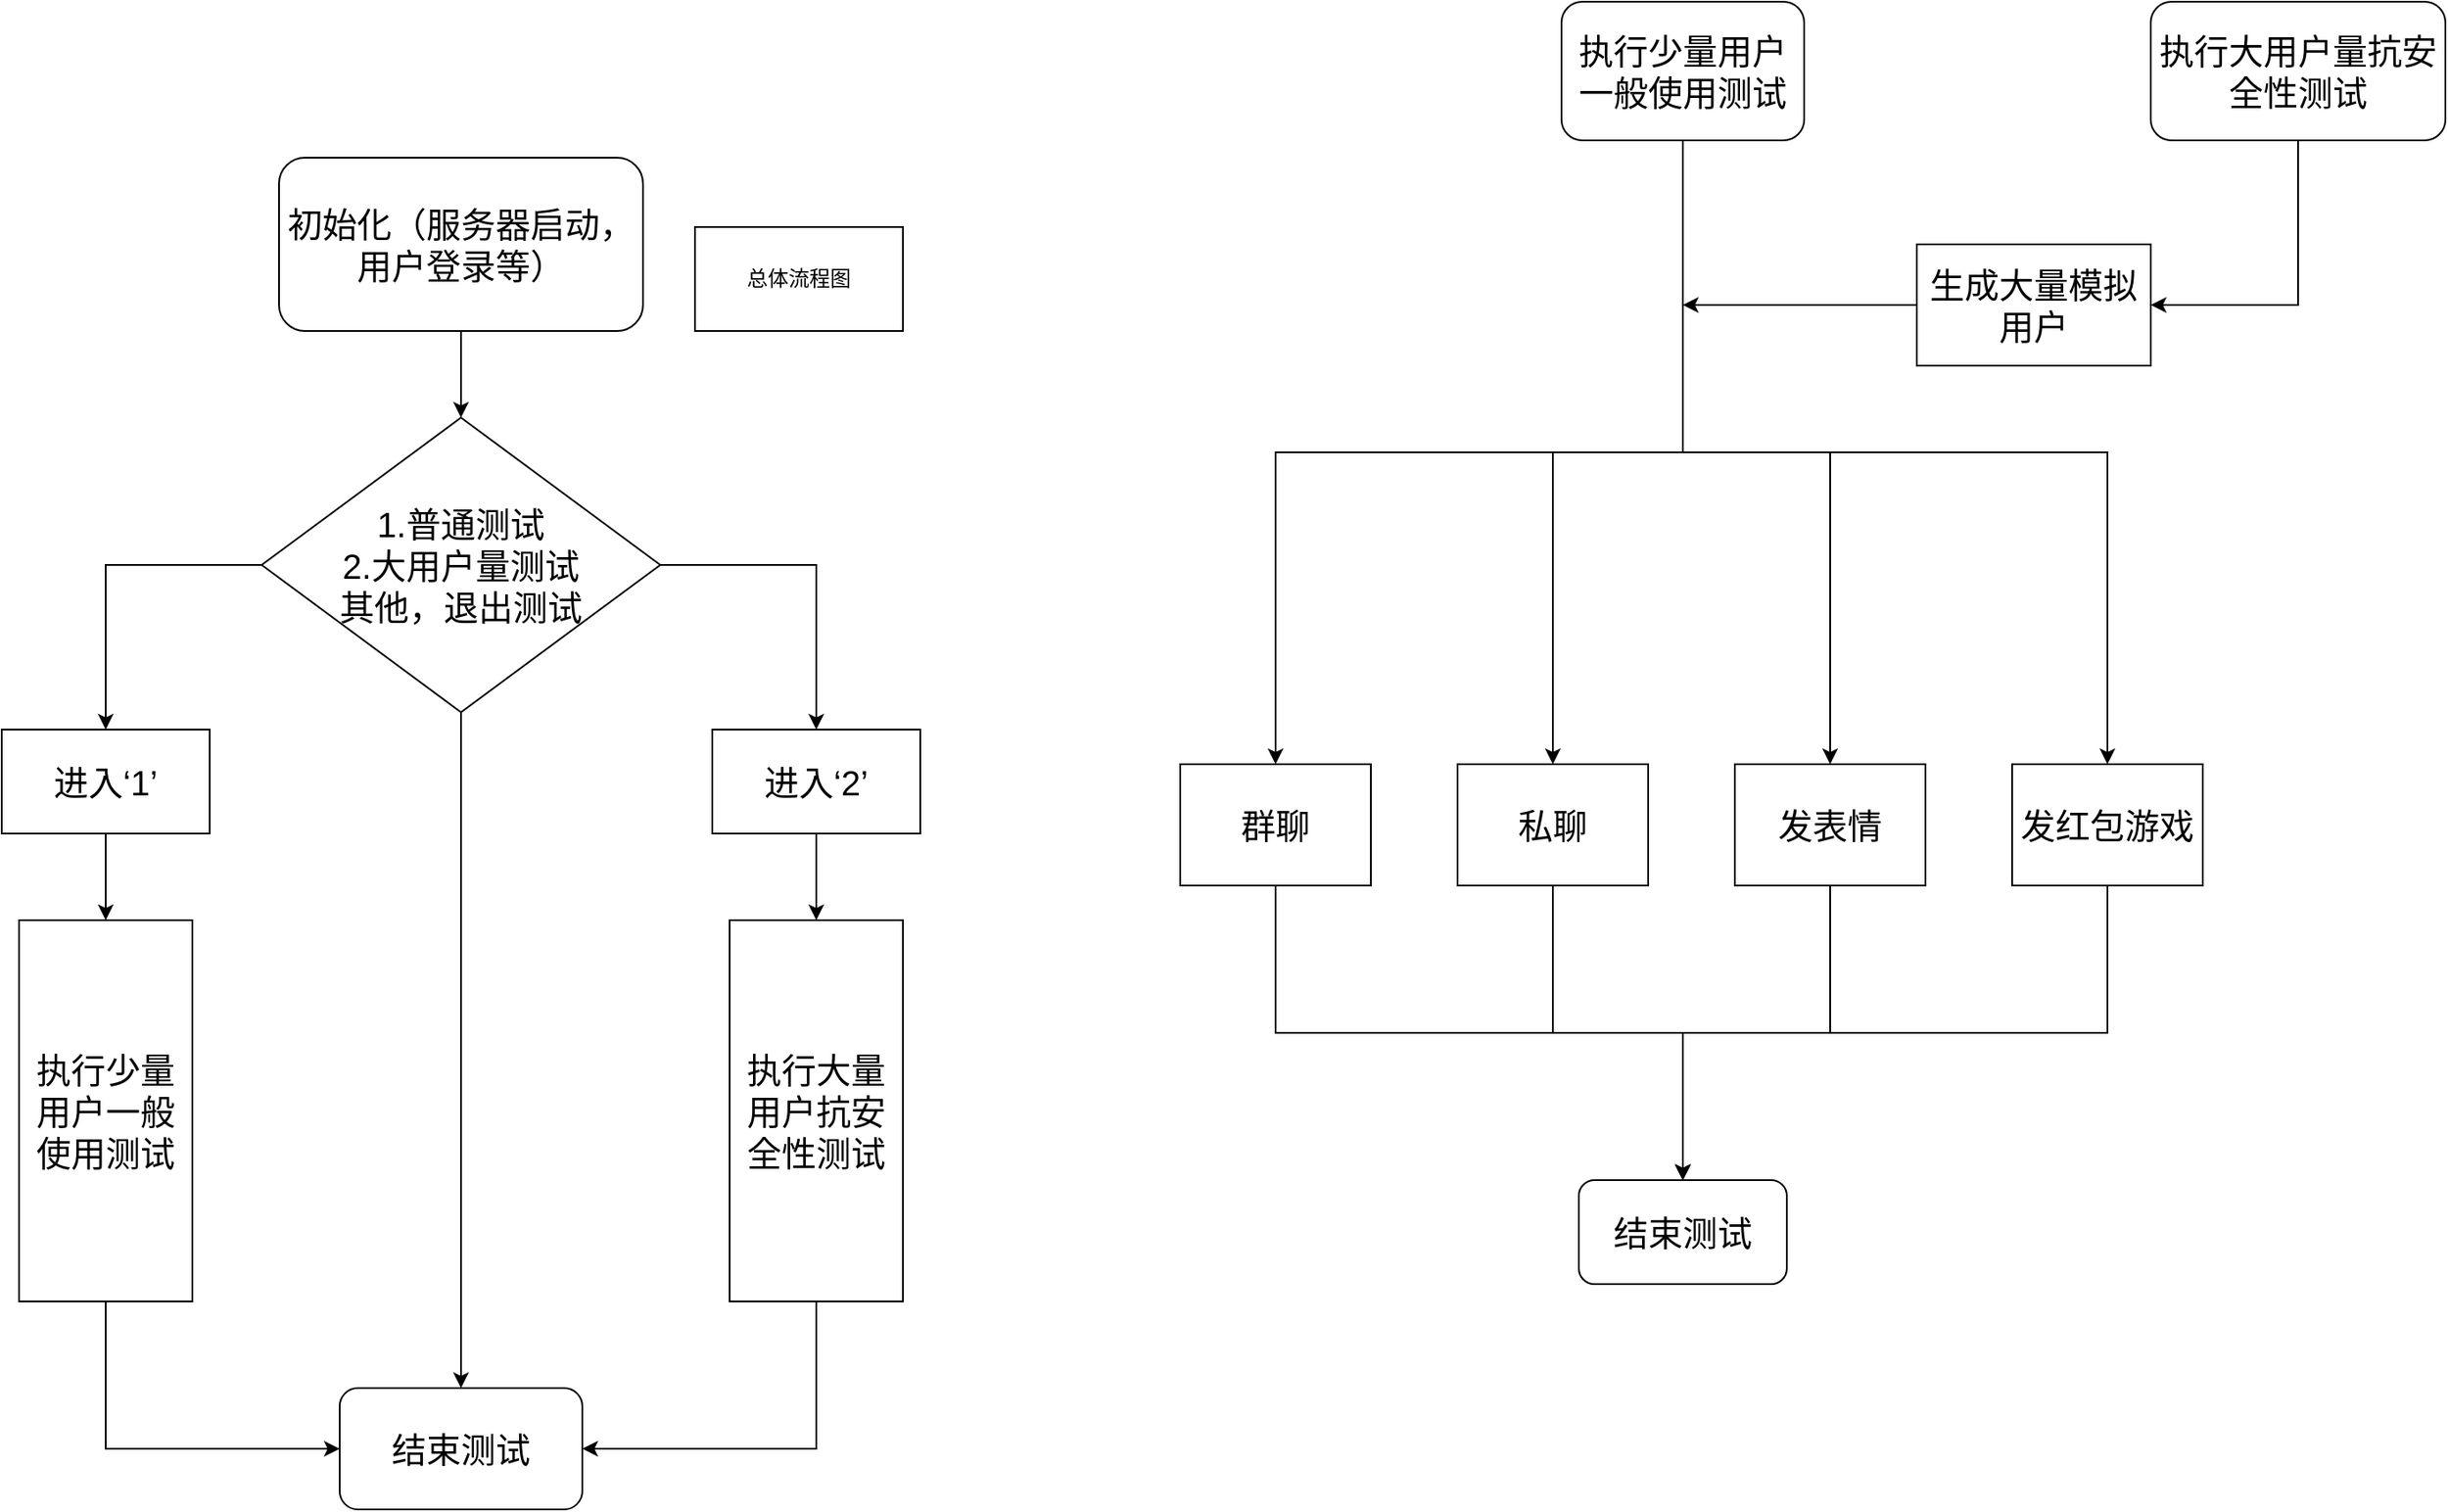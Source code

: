<mxfile version="21.1.2" type="device">
  <diagram id="R2lEEEUBdFMjLlhIrx00" name="Page-1">
    <mxGraphModel dx="1434" dy="844" grid="1" gridSize="10" guides="1" tooltips="1" connect="1" arrows="1" fold="1" page="1" pageScale="1" pageWidth="850" pageHeight="1100" math="0" shadow="0" extFonts="Permanent Marker^https://fonts.googleapis.com/css?family=Permanent+Marker">
      <root>
        <mxCell id="0" />
        <mxCell id="1" parent="0" />
        <mxCell id="DDyuou-iMdk4PMovxVfH-10" style="edgeStyle=orthogonalEdgeStyle;rounded=0;orthogonalLoop=1;jettySize=auto;html=1;entryX=0.5;entryY=0;entryDx=0;entryDy=0;" parent="1" source="DDyuou-iMdk4PMovxVfH-2" target="DDyuou-iMdk4PMovxVfH-8" edge="1">
          <mxGeometry relative="1" as="geometry" />
        </mxCell>
        <mxCell id="DDyuou-iMdk4PMovxVfH-11" style="edgeStyle=orthogonalEdgeStyle;rounded=0;orthogonalLoop=1;jettySize=auto;html=1;exitX=1;exitY=0.5;exitDx=0;exitDy=0;exitPerimeter=0;entryX=0.5;entryY=0;entryDx=0;entryDy=0;" parent="1" source="DDyuou-iMdk4PMovxVfH-2" target="DDyuou-iMdk4PMovxVfH-9" edge="1">
          <mxGeometry relative="1" as="geometry" />
        </mxCell>
        <mxCell id="DDyuou-iMdk4PMovxVfH-17" style="edgeStyle=orthogonalEdgeStyle;rounded=0;orthogonalLoop=1;jettySize=auto;html=1;entryX=0.5;entryY=0;entryDx=0;entryDy=0;" parent="1" source="DDyuou-iMdk4PMovxVfH-2" target="DDyuou-iMdk4PMovxVfH-16" edge="1">
          <mxGeometry relative="1" as="geometry" />
        </mxCell>
        <mxCell id="DDyuou-iMdk4PMovxVfH-2" value="&lt;font style=&quot;font-size: 20px;&quot;&gt;1.普通测试&lt;br&gt;2.大用户量测试&lt;br&gt;其他，退出测试&lt;br&gt;&lt;/font&gt;" style="strokeWidth=1;html=1;shape=mxgraph.flowchart.decision;whiteSpace=wrap;" parent="1" vertex="1">
          <mxGeometry x="310" y="400" width="230" height="170" as="geometry" />
        </mxCell>
        <mxCell id="DDyuou-iMdk4PMovxVfH-6" style="edgeStyle=orthogonalEdgeStyle;rounded=0;orthogonalLoop=1;jettySize=auto;html=1;exitX=0.5;exitY=1;exitDx=0;exitDy=0;entryX=0.5;entryY=0;entryDx=0;entryDy=0;entryPerimeter=0;" parent="1" source="DDyuou-iMdk4PMovxVfH-5" target="DDyuou-iMdk4PMovxVfH-2" edge="1">
          <mxGeometry relative="1" as="geometry" />
        </mxCell>
        <mxCell id="DDyuou-iMdk4PMovxVfH-5" value="&lt;font style=&quot;font-size: 20px;&quot;&gt;初始化（服务器启动，用户登录等）&lt;/font&gt;" style="rounded=1;whiteSpace=wrap;html=1;" parent="1" vertex="1">
          <mxGeometry x="320" y="250" width="210" height="100" as="geometry" />
        </mxCell>
        <mxCell id="DDyuou-iMdk4PMovxVfH-13" style="edgeStyle=orthogonalEdgeStyle;rounded=0;orthogonalLoop=1;jettySize=auto;html=1;entryX=0.5;entryY=0;entryDx=0;entryDy=0;" parent="1" source="DDyuou-iMdk4PMovxVfH-8" target="DDyuou-iMdk4PMovxVfH-12" edge="1">
          <mxGeometry relative="1" as="geometry" />
        </mxCell>
        <mxCell id="DDyuou-iMdk4PMovxVfH-8" value="&lt;font style=&quot;font-size: 20px;&quot;&gt;进入‘1’&lt;/font&gt;" style="rounded=0;whiteSpace=wrap;html=1;" parent="1" vertex="1">
          <mxGeometry x="160" y="580" width="120" height="60" as="geometry" />
        </mxCell>
        <mxCell id="DDyuou-iMdk4PMovxVfH-15" style="edgeStyle=orthogonalEdgeStyle;rounded=0;orthogonalLoop=1;jettySize=auto;html=1;entryX=0.5;entryY=0;entryDx=0;entryDy=0;" parent="1" source="DDyuou-iMdk4PMovxVfH-9" target="DDyuou-iMdk4PMovxVfH-14" edge="1">
          <mxGeometry relative="1" as="geometry" />
        </mxCell>
        <mxCell id="DDyuou-iMdk4PMovxVfH-9" value="&lt;font style=&quot;font-size: 20px;&quot;&gt;进入‘2’&lt;/font&gt;" style="rounded=0;whiteSpace=wrap;html=1;" parent="1" vertex="1">
          <mxGeometry x="570" y="580" width="120" height="60" as="geometry" />
        </mxCell>
        <mxCell id="DDyuou-iMdk4PMovxVfH-18" style="edgeStyle=orthogonalEdgeStyle;rounded=0;orthogonalLoop=1;jettySize=auto;html=1;entryX=0;entryY=0.5;entryDx=0;entryDy=0;exitX=0.5;exitY=1;exitDx=0;exitDy=0;" parent="1" source="DDyuou-iMdk4PMovxVfH-12" target="DDyuou-iMdk4PMovxVfH-16" edge="1">
          <mxGeometry relative="1" as="geometry" />
        </mxCell>
        <mxCell id="DDyuou-iMdk4PMovxVfH-12" value="&lt;font style=&quot;font-size: 20px;&quot;&gt;执行少量用户一般使用测试&lt;/font&gt;" style="rounded=0;whiteSpace=wrap;html=1;" parent="1" vertex="1">
          <mxGeometry x="170" y="690" width="100" height="220" as="geometry" />
        </mxCell>
        <mxCell id="DDyuou-iMdk4PMovxVfH-19" style="edgeStyle=orthogonalEdgeStyle;rounded=0;orthogonalLoop=1;jettySize=auto;html=1;entryX=1;entryY=0.5;entryDx=0;entryDy=0;exitX=0.5;exitY=1;exitDx=0;exitDy=0;" parent="1" source="DDyuou-iMdk4PMovxVfH-14" target="DDyuou-iMdk4PMovxVfH-16" edge="1">
          <mxGeometry relative="1" as="geometry" />
        </mxCell>
        <mxCell id="DDyuou-iMdk4PMovxVfH-14" value="&lt;font style=&quot;font-size: 20px;&quot;&gt;执行大量用户抗安全性测试&lt;/font&gt;" style="rounded=0;whiteSpace=wrap;html=1;" parent="1" vertex="1">
          <mxGeometry x="580" y="690" width="100" height="220" as="geometry" />
        </mxCell>
        <mxCell id="DDyuou-iMdk4PMovxVfH-16" value="&lt;font style=&quot;font-size: 20px;&quot;&gt;结束&lt;font style=&quot;font-size: 20px;&quot;&gt;测试&lt;/font&gt;&lt;/font&gt;" style="rounded=1;whiteSpace=wrap;html=1;" parent="1" vertex="1">
          <mxGeometry x="355" y="960" width="140" height="70" as="geometry" />
        </mxCell>
        <mxCell id="DDyuou-iMdk4PMovxVfH-21" value="总体流程图" style="rounded=0;whiteSpace=wrap;html=1;" parent="1" vertex="1">
          <mxGeometry x="560" y="290" width="120" height="60" as="geometry" />
        </mxCell>
        <mxCell id="3C192OkVia84JhRyrZym-6" style="edgeStyle=orthogonalEdgeStyle;rounded=0;orthogonalLoop=1;jettySize=auto;html=1;entryX=0.5;entryY=0;entryDx=0;entryDy=0;" edge="1" parent="1" source="DDyuou-iMdk4PMovxVfH-22" target="3C192OkVia84JhRyrZym-3">
          <mxGeometry relative="1" as="geometry">
            <Array as="points">
              <mxPoint x="1130" y="420" />
              <mxPoint x="1055" y="420" />
            </Array>
          </mxGeometry>
        </mxCell>
        <mxCell id="3C192OkVia84JhRyrZym-7" style="edgeStyle=orthogonalEdgeStyle;rounded=0;orthogonalLoop=1;jettySize=auto;html=1;" edge="1" parent="1" source="DDyuou-iMdk4PMovxVfH-22" target="3C192OkVia84JhRyrZym-4">
          <mxGeometry relative="1" as="geometry" />
        </mxCell>
        <mxCell id="3C192OkVia84JhRyrZym-9" style="edgeStyle=orthogonalEdgeStyle;rounded=0;orthogonalLoop=1;jettySize=auto;html=1;entryX=0.5;entryY=0;entryDx=0;entryDy=0;exitX=0.5;exitY=1;exitDx=0;exitDy=0;" edge="1" parent="1" source="DDyuou-iMdk4PMovxVfH-22" target="3C192OkVia84JhRyrZym-2">
          <mxGeometry relative="1" as="geometry" />
        </mxCell>
        <mxCell id="3C192OkVia84JhRyrZym-10" style="edgeStyle=orthogonalEdgeStyle;rounded=0;orthogonalLoop=1;jettySize=auto;html=1;entryX=0.5;entryY=0;entryDx=0;entryDy=0;exitX=0.5;exitY=1;exitDx=0;exitDy=0;" edge="1" parent="1" source="DDyuou-iMdk4PMovxVfH-22" target="3C192OkVia84JhRyrZym-5">
          <mxGeometry relative="1" as="geometry" />
        </mxCell>
        <mxCell id="DDyuou-iMdk4PMovxVfH-22" value="&lt;font style=&quot;font-size: 20px;&quot;&gt;执行少量用户一般使用测试&lt;/font&gt;" style="rounded=1;whiteSpace=wrap;html=1;" parent="1" vertex="1">
          <mxGeometry x="1060" y="160" width="140" height="80" as="geometry" />
        </mxCell>
        <mxCell id="3C192OkVia84JhRyrZym-12" style="edgeStyle=orthogonalEdgeStyle;rounded=0;orthogonalLoop=1;jettySize=auto;html=1;entryX=1;entryY=0.5;entryDx=0;entryDy=0;" edge="1" parent="1" source="DDyuou-iMdk4PMovxVfH-23" target="3C192OkVia84JhRyrZym-11">
          <mxGeometry relative="1" as="geometry" />
        </mxCell>
        <mxCell id="DDyuou-iMdk4PMovxVfH-23" value="&lt;font style=&quot;font-size: 20px;&quot;&gt;执行大用户量抗安全性测试&lt;/font&gt;" style="rounded=1;whiteSpace=wrap;html=1;" parent="1" vertex="1">
          <mxGeometry x="1400" y="160" width="170" height="80" as="geometry" />
        </mxCell>
        <mxCell id="3C192OkVia84JhRyrZym-15" style="edgeStyle=orthogonalEdgeStyle;rounded=0;orthogonalLoop=1;jettySize=auto;html=1;entryX=0.5;entryY=0;entryDx=0;entryDy=0;exitX=0.5;exitY=1;exitDx=0;exitDy=0;" edge="1" parent="1" source="3C192OkVia84JhRyrZym-2" target="3C192OkVia84JhRyrZym-14">
          <mxGeometry relative="1" as="geometry" />
        </mxCell>
        <mxCell id="3C192OkVia84JhRyrZym-2" value="&lt;font style=&quot;font-size: 20px;&quot;&gt;群聊&lt;/font&gt;" style="rounded=0;whiteSpace=wrap;html=1;" vertex="1" parent="1">
          <mxGeometry x="840" y="600" width="110" height="70" as="geometry" />
        </mxCell>
        <mxCell id="3C192OkVia84JhRyrZym-16" style="edgeStyle=orthogonalEdgeStyle;rounded=0;orthogonalLoop=1;jettySize=auto;html=1;entryX=0.5;entryY=0;entryDx=0;entryDy=0;" edge="1" parent="1" source="3C192OkVia84JhRyrZym-3" target="3C192OkVia84JhRyrZym-14">
          <mxGeometry relative="1" as="geometry" />
        </mxCell>
        <mxCell id="3C192OkVia84JhRyrZym-3" value="&lt;span style=&quot;font-size: 20px;&quot;&gt;私聊&lt;/span&gt;" style="rounded=0;whiteSpace=wrap;html=1;" vertex="1" parent="1">
          <mxGeometry x="1000" y="600" width="110" height="70" as="geometry" />
        </mxCell>
        <mxCell id="3C192OkVia84JhRyrZym-17" style="edgeStyle=orthogonalEdgeStyle;rounded=0;orthogonalLoop=1;jettySize=auto;html=1;entryX=0.5;entryY=0;entryDx=0;entryDy=0;" edge="1" parent="1" source="3C192OkVia84JhRyrZym-4" target="3C192OkVia84JhRyrZym-14">
          <mxGeometry relative="1" as="geometry" />
        </mxCell>
        <mxCell id="3C192OkVia84JhRyrZym-4" value="&lt;span style=&quot;font-size: 20px;&quot;&gt;发表情&lt;/span&gt;" style="rounded=0;whiteSpace=wrap;html=1;" vertex="1" parent="1">
          <mxGeometry x="1160" y="600" width="110" height="70" as="geometry" />
        </mxCell>
        <mxCell id="3C192OkVia84JhRyrZym-18" style="edgeStyle=orthogonalEdgeStyle;rounded=0;orthogonalLoop=1;jettySize=auto;html=1;entryX=0.5;entryY=0;entryDx=0;entryDy=0;exitX=0.5;exitY=1;exitDx=0;exitDy=0;" edge="1" parent="1" source="3C192OkVia84JhRyrZym-5" target="3C192OkVia84JhRyrZym-14">
          <mxGeometry relative="1" as="geometry" />
        </mxCell>
        <mxCell id="3C192OkVia84JhRyrZym-5" value="&lt;span style=&quot;font-size: 20px;&quot;&gt;发红包游戏&lt;/span&gt;" style="rounded=0;whiteSpace=wrap;html=1;" vertex="1" parent="1">
          <mxGeometry x="1320" y="600" width="110" height="70" as="geometry" />
        </mxCell>
        <mxCell id="3C192OkVia84JhRyrZym-13" style="edgeStyle=orthogonalEdgeStyle;rounded=0;orthogonalLoop=1;jettySize=auto;html=1;" edge="1" parent="1" source="3C192OkVia84JhRyrZym-11">
          <mxGeometry relative="1" as="geometry">
            <mxPoint x="1130" y="335" as="targetPoint" />
          </mxGeometry>
        </mxCell>
        <mxCell id="3C192OkVia84JhRyrZym-11" value="&lt;font style=&quot;font-size: 20px;&quot;&gt;生成大量模拟用户&lt;/font&gt;" style="rounded=0;whiteSpace=wrap;html=1;" vertex="1" parent="1">
          <mxGeometry x="1265" y="300" width="135" height="70" as="geometry" />
        </mxCell>
        <mxCell id="3C192OkVia84JhRyrZym-14" value="&lt;font style=&quot;font-size: 20px;&quot;&gt;结束测试&lt;/font&gt;" style="rounded=1;whiteSpace=wrap;html=1;" vertex="1" parent="1">
          <mxGeometry x="1070" y="840" width="120" height="60" as="geometry" />
        </mxCell>
      </root>
    </mxGraphModel>
  </diagram>
</mxfile>
